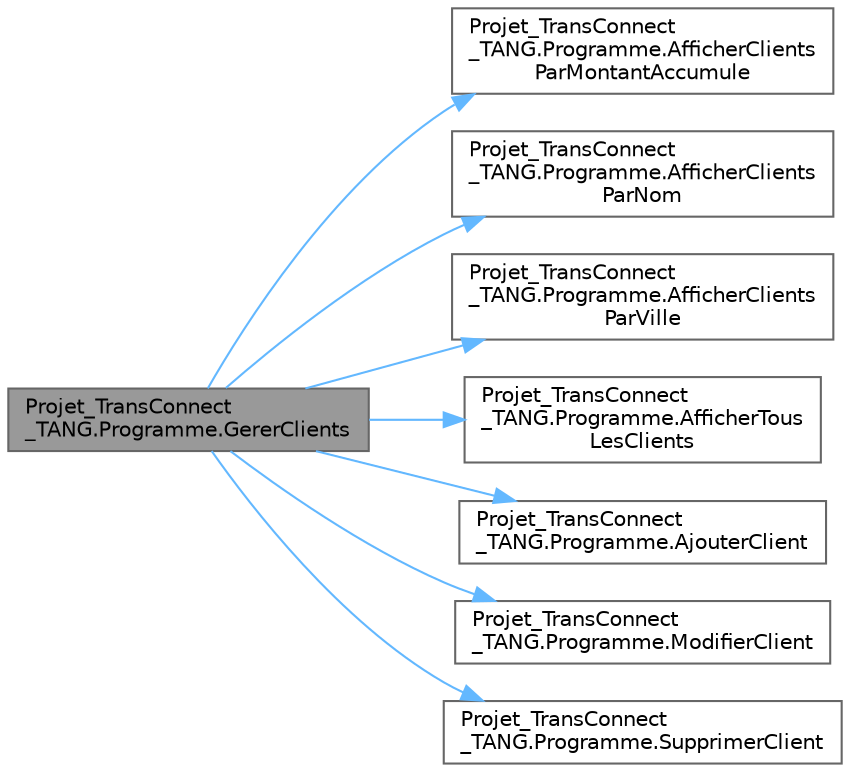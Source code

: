 digraph "Projet_TransConnect_TANG.Programme.GererClients"
{
 // LATEX_PDF_SIZE
  bgcolor="transparent";
  edge [fontname=Helvetica,fontsize=10,labelfontname=Helvetica,labelfontsize=10];
  node [fontname=Helvetica,fontsize=10,shape=box,height=0.2,width=0.4];
  rankdir="LR";
  Node1 [id="Node000001",label="Projet_TransConnect\l_TANG.Programme.GererClients",height=0.2,width=0.4,color="gray40", fillcolor="grey60", style="filled", fontcolor="black",tooltip="Menu de gestion des clients."];
  Node1 -> Node2 [id="edge8_Node000001_Node000002",color="steelblue1",style="solid",tooltip=" "];
  Node2 [id="Node000002",label="Projet_TransConnect\l_TANG.Programme.AfficherClients\lParMontantAccumule",height=0.2,width=0.4,color="grey40", fillcolor="white", style="filled",URL="$class_projet___trans_connect___t_a_n_g_1_1_programme.html#aae4fa64a2ee848aacd3af52590bb8f8f",tooltip="Affiche les clients par montant accumulé des commandes."];
  Node1 -> Node3 [id="edge9_Node000001_Node000003",color="steelblue1",style="solid",tooltip=" "];
  Node3 [id="Node000003",label="Projet_TransConnect\l_TANG.Programme.AfficherClients\lParNom",height=0.2,width=0.4,color="grey40", fillcolor="white", style="filled",URL="$class_projet___trans_connect___t_a_n_g_1_1_programme.html#a6214353ccdf4ee3ba2a4edcbb1f5591e",tooltip="Affiche les clients par ordre alphabétique de nom."];
  Node1 -> Node4 [id="edge10_Node000001_Node000004",color="steelblue1",style="solid",tooltip=" "];
  Node4 [id="Node000004",label="Projet_TransConnect\l_TANG.Programme.AfficherClients\lParVille",height=0.2,width=0.4,color="grey40", fillcolor="white", style="filled",URL="$class_projet___trans_connect___t_a_n_g_1_1_programme.html#a707406067d06b06827b38b53b64b69d1",tooltip="Affiche les clients par ville."];
  Node1 -> Node5 [id="edge11_Node000001_Node000005",color="steelblue1",style="solid",tooltip=" "];
  Node5 [id="Node000005",label="Projet_TransConnect\l_TANG.Programme.AfficherTous\lLesClients",height=0.2,width=0.4,color="grey40", fillcolor="white", style="filled",URL="$class_projet___trans_connect___t_a_n_g_1_1_programme.html#adfcdc38fc112751002b3e41d4807b067",tooltip="Affiche tous les clients."];
  Node1 -> Node6 [id="edge12_Node000001_Node000006",color="steelblue1",style="solid",tooltip=" "];
  Node6 [id="Node000006",label="Projet_TransConnect\l_TANG.Programme.AjouterClient",height=0.2,width=0.4,color="grey40", fillcolor="white", style="filled",URL="$class_projet___trans_connect___t_a_n_g_1_1_programme.html#a8475f73dbec09a6974a6297b18065e00",tooltip="Ajoute un nouveau client."];
  Node1 -> Node7 [id="edge13_Node000001_Node000007",color="steelblue1",style="solid",tooltip=" "];
  Node7 [id="Node000007",label="Projet_TransConnect\l_TANG.Programme.ModifierClient",height=0.2,width=0.4,color="grey40", fillcolor="white", style="filled",URL="$class_projet___trans_connect___t_a_n_g_1_1_programme.html#a678a8a06cb0b512dd3581156ecbb3809",tooltip="Modifie les informations d'un client."];
  Node1 -> Node8 [id="edge14_Node000001_Node000008",color="steelblue1",style="solid",tooltip=" "];
  Node8 [id="Node000008",label="Projet_TransConnect\l_TANG.Programme.SupprimerClient",height=0.2,width=0.4,color="grey40", fillcolor="white", style="filled",URL="$class_projet___trans_connect___t_a_n_g_1_1_programme.html#abee7fae24daf01022b3cb82e145e64c7",tooltip="Supprime un client."];
}
